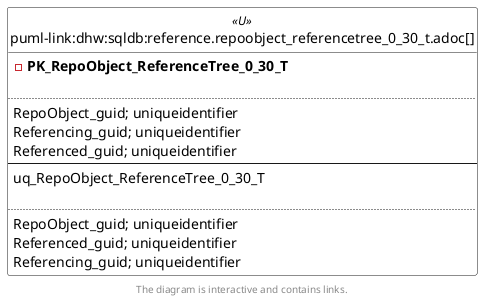 @startuml
left to right direction
'top to bottom direction
hide circle
'avoide "." issues:
set namespaceSeparator none


skinparam class {
  BackgroundColor White
  BackgroundColor<<FN>> Yellow
  BackgroundColor<<FS>> Yellow
  BackgroundColor<<FT>> LightGray
  BackgroundColor<<IF>> Yellow
  BackgroundColor<<IS>> Yellow
  BackgroundColor<<P>> Aqua
  BackgroundColor<<PC>> Aqua
  BackgroundColor<<SN>> Yellow
  BackgroundColor<<SO>> SlateBlue
  BackgroundColor<<TF>> LightGray
  BackgroundColor<<TR>> Tomato
  BackgroundColor<<U>> White
  BackgroundColor<<V>> WhiteSmoke
  BackgroundColor<<X>> Aqua
  BackgroundColor<<external>> AliceBlue
}


entity "puml-link:dhw:sqldb:reference.repoobject_referencetree_0_30_t.adoc[]" as reference.RepoObject_ReferenceTree_0_30_T << U >> {
- **PK_RepoObject_ReferenceTree_0_30_T**

..
RepoObject_guid; uniqueidentifier
Referencing_guid; uniqueidentifier
Referenced_guid; uniqueidentifier
--
uq_RepoObject_ReferenceTree_0_30_T

..
RepoObject_guid; uniqueidentifier
Referenced_guid; uniqueidentifier
Referencing_guid; uniqueidentifier
}

footer The diagram is interactive and contains links.
@enduml

